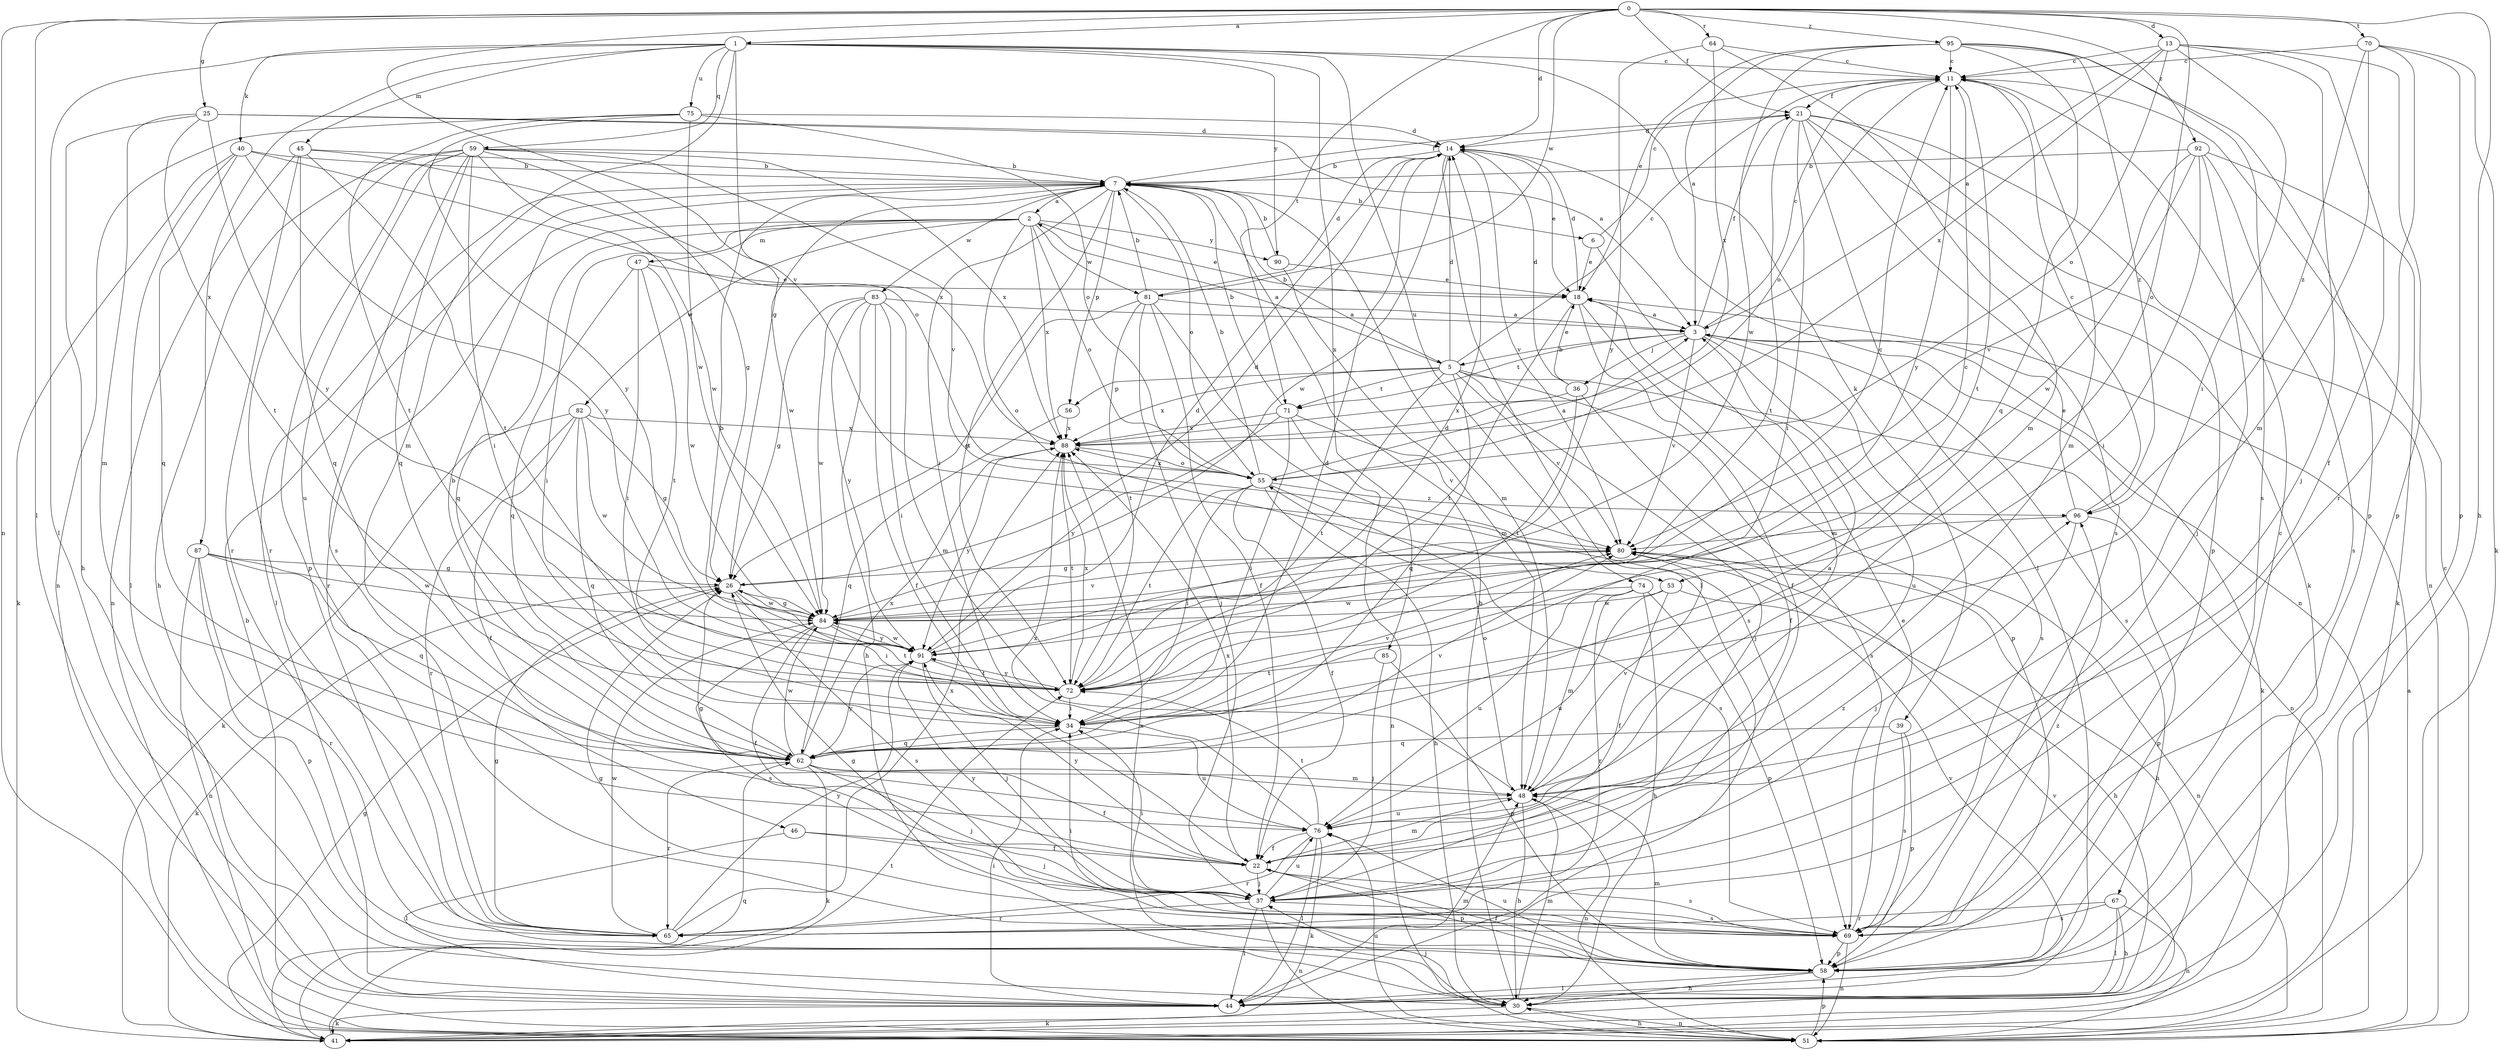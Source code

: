 strict digraph  {
0;
1;
2;
3;
5;
6;
7;
11;
13;
14;
18;
21;
22;
25;
26;
30;
34;
36;
37;
39;
40;
41;
44;
45;
46;
47;
48;
51;
53;
55;
56;
58;
59;
62;
64;
65;
67;
69;
70;
71;
72;
74;
75;
76;
80;
81;
82;
83;
84;
85;
87;
88;
90;
91;
92;
95;
96;
0 -> 1  [label=a];
0 -> 13  [label=d];
0 -> 14  [label=d];
0 -> 21  [label=f];
0 -> 25  [label=g];
0 -> 30  [label=h];
0 -> 44  [label=l];
0 -> 51  [label=n];
0 -> 53  [label=o];
0 -> 64  [label=r];
0 -> 70  [label=t];
0 -> 71  [label=t];
0 -> 80  [label=v];
0 -> 81  [label=w];
0 -> 92  [label=z];
0 -> 95  [label=z];
1 -> 11  [label=c];
1 -> 26  [label=g];
1 -> 39  [label=k];
1 -> 40  [label=k];
1 -> 44  [label=l];
1 -> 45  [label=m];
1 -> 46  [label=m];
1 -> 59  [label=q];
1 -> 74  [label=u];
1 -> 75  [label=u];
1 -> 85  [label=x];
1 -> 87  [label=x];
1 -> 90  [label=y];
2 -> 18  [label=e];
2 -> 34  [label=i];
2 -> 47  [label=m];
2 -> 53  [label=o];
2 -> 55  [label=o];
2 -> 62  [label=q];
2 -> 65  [label=r];
2 -> 81  [label=w];
2 -> 82  [label=w];
2 -> 88  [label=x];
2 -> 90  [label=y];
3 -> 5  [label=b];
3 -> 11  [label=c];
3 -> 21  [label=f];
3 -> 36  [label=j];
3 -> 41  [label=k];
3 -> 67  [label=s];
3 -> 69  [label=s];
3 -> 71  [label=t];
3 -> 76  [label=u];
3 -> 80  [label=v];
5 -> 2  [label=a];
5 -> 11  [label=c];
5 -> 14  [label=d];
5 -> 37  [label=j];
5 -> 51  [label=n];
5 -> 56  [label=p];
5 -> 62  [label=q];
5 -> 69  [label=s];
5 -> 71  [label=t];
5 -> 72  [label=t];
5 -> 80  [label=v];
5 -> 88  [label=x];
6 -> 11  [label=c];
6 -> 18  [label=e];
6 -> 76  [label=u];
7 -> 2  [label=a];
7 -> 5  [label=b];
7 -> 6  [label=b];
7 -> 21  [label=f];
7 -> 34  [label=i];
7 -> 44  [label=l];
7 -> 48  [label=m];
7 -> 55  [label=o];
7 -> 56  [label=p];
7 -> 72  [label=t];
7 -> 83  [label=w];
7 -> 84  [label=w];
11 -> 21  [label=f];
11 -> 48  [label=m];
11 -> 55  [label=o];
11 -> 72  [label=t];
11 -> 91  [label=y];
13 -> 3  [label=a];
13 -> 11  [label=c];
13 -> 22  [label=f];
13 -> 34  [label=i];
13 -> 37  [label=j];
13 -> 55  [label=o];
13 -> 58  [label=p];
13 -> 88  [label=x];
14 -> 7  [label=b];
14 -> 18  [label=e];
14 -> 44  [label=l];
14 -> 51  [label=n];
14 -> 80  [label=v];
14 -> 84  [label=w];
18 -> 3  [label=a];
18 -> 14  [label=d];
18 -> 22  [label=f];
18 -> 58  [label=p];
18 -> 72  [label=t];
21 -> 14  [label=d];
21 -> 34  [label=i];
21 -> 41  [label=k];
21 -> 44  [label=l];
21 -> 51  [label=n];
21 -> 58  [label=p];
21 -> 69  [label=s];
21 -> 72  [label=t];
22 -> 37  [label=j];
22 -> 48  [label=m];
22 -> 58  [label=p];
22 -> 69  [label=s];
22 -> 88  [label=x];
22 -> 91  [label=y];
25 -> 3  [label=a];
25 -> 14  [label=d];
25 -> 30  [label=h];
25 -> 48  [label=m];
25 -> 72  [label=t];
25 -> 91  [label=y];
26 -> 14  [label=d];
26 -> 34  [label=i];
26 -> 41  [label=k];
26 -> 69  [label=s];
26 -> 84  [label=w];
30 -> 7  [label=b];
30 -> 37  [label=j];
30 -> 41  [label=k];
30 -> 48  [label=m];
30 -> 51  [label=n];
30 -> 88  [label=x];
34 -> 62  [label=q];
34 -> 76  [label=u];
34 -> 80  [label=v];
36 -> 14  [label=d];
36 -> 18  [label=e];
36 -> 22  [label=f];
36 -> 72  [label=t];
36 -> 88  [label=x];
37 -> 34  [label=i];
37 -> 44  [label=l];
37 -> 51  [label=n];
37 -> 65  [label=r];
37 -> 69  [label=s];
37 -> 76  [label=u];
37 -> 91  [label=y];
37 -> 96  [label=z];
39 -> 58  [label=p];
39 -> 62  [label=q];
39 -> 69  [label=s];
40 -> 7  [label=b];
40 -> 41  [label=k];
40 -> 44  [label=l];
40 -> 55  [label=o];
40 -> 62  [label=q];
40 -> 91  [label=y];
41 -> 26  [label=g];
41 -> 62  [label=q];
41 -> 72  [label=t];
41 -> 80  [label=v];
44 -> 34  [label=i];
44 -> 41  [label=k];
44 -> 48  [label=m];
44 -> 80  [label=v];
45 -> 7  [label=b];
45 -> 51  [label=n];
45 -> 62  [label=q];
45 -> 65  [label=r];
45 -> 72  [label=t];
45 -> 88  [label=x];
46 -> 22  [label=f];
46 -> 37  [label=j];
46 -> 44  [label=l];
47 -> 18  [label=e];
47 -> 34  [label=i];
47 -> 62  [label=q];
47 -> 72  [label=t];
47 -> 84  [label=w];
48 -> 3  [label=a];
48 -> 30  [label=h];
48 -> 51  [label=n];
48 -> 55  [label=o];
48 -> 76  [label=u];
48 -> 80  [label=v];
51 -> 3  [label=a];
51 -> 7  [label=b];
51 -> 11  [label=c];
51 -> 30  [label=h];
51 -> 58  [label=p];
51 -> 76  [label=u];
53 -> 22  [label=f];
53 -> 30  [label=h];
53 -> 76  [label=u];
53 -> 84  [label=w];
55 -> 3  [label=a];
55 -> 7  [label=b];
55 -> 22  [label=f];
55 -> 30  [label=h];
55 -> 34  [label=i];
55 -> 69  [label=s];
55 -> 72  [label=t];
55 -> 88  [label=x];
55 -> 96  [label=z];
56 -> 62  [label=q];
56 -> 88  [label=x];
58 -> 11  [label=c];
58 -> 22  [label=f];
58 -> 26  [label=g];
58 -> 30  [label=h];
58 -> 44  [label=l];
58 -> 48  [label=m];
58 -> 76  [label=u];
59 -> 7  [label=b];
59 -> 26  [label=g];
59 -> 30  [label=h];
59 -> 34  [label=i];
59 -> 58  [label=p];
59 -> 62  [label=q];
59 -> 65  [label=r];
59 -> 69  [label=s];
59 -> 76  [label=u];
59 -> 80  [label=v];
59 -> 84  [label=w];
59 -> 88  [label=x];
62 -> 7  [label=b];
62 -> 14  [label=d];
62 -> 22  [label=f];
62 -> 37  [label=j];
62 -> 41  [label=k];
62 -> 48  [label=m];
62 -> 65  [label=r];
62 -> 80  [label=v];
62 -> 84  [label=w];
62 -> 88  [label=x];
62 -> 91  [label=y];
64 -> 11  [label=c];
64 -> 48  [label=m];
64 -> 88  [label=x];
64 -> 91  [label=y];
65 -> 26  [label=g];
65 -> 84  [label=w];
65 -> 88  [label=x];
65 -> 91  [label=y];
67 -> 30  [label=h];
67 -> 44  [label=l];
67 -> 51  [label=n];
67 -> 65  [label=r];
67 -> 69  [label=s];
69 -> 18  [label=e];
69 -> 26  [label=g];
69 -> 34  [label=i];
69 -> 51  [label=n];
69 -> 58  [label=p];
69 -> 96  [label=z];
70 -> 11  [label=c];
70 -> 41  [label=k];
70 -> 48  [label=m];
70 -> 58  [label=p];
70 -> 65  [label=r];
70 -> 96  [label=z];
71 -> 7  [label=b];
71 -> 34  [label=i];
71 -> 51  [label=n];
71 -> 80  [label=v];
71 -> 88  [label=x];
71 -> 91  [label=y];
72 -> 14  [label=d];
72 -> 34  [label=i];
72 -> 88  [label=x];
72 -> 91  [label=y];
74 -> 30  [label=h];
74 -> 48  [label=m];
74 -> 58  [label=p];
74 -> 65  [label=r];
74 -> 76  [label=u];
74 -> 84  [label=w];
75 -> 14  [label=d];
75 -> 51  [label=n];
75 -> 55  [label=o];
75 -> 72  [label=t];
75 -> 84  [label=w];
75 -> 91  [label=y];
76 -> 22  [label=f];
76 -> 26  [label=g];
76 -> 41  [label=k];
76 -> 44  [label=l];
76 -> 65  [label=r];
76 -> 72  [label=t];
76 -> 88  [label=x];
80 -> 26  [label=g];
80 -> 30  [label=h];
80 -> 51  [label=n];
81 -> 3  [label=a];
81 -> 7  [label=b];
81 -> 14  [label=d];
81 -> 22  [label=f];
81 -> 26  [label=g];
81 -> 37  [label=j];
81 -> 69  [label=s];
81 -> 72  [label=t];
82 -> 22  [label=f];
82 -> 26  [label=g];
82 -> 41  [label=k];
82 -> 62  [label=q];
82 -> 65  [label=r];
82 -> 84  [label=w];
82 -> 88  [label=x];
83 -> 3  [label=a];
83 -> 22  [label=f];
83 -> 26  [label=g];
83 -> 30  [label=h];
83 -> 34  [label=i];
83 -> 48  [label=m];
83 -> 84  [label=w];
83 -> 91  [label=y];
84 -> 11  [label=c];
84 -> 22  [label=f];
84 -> 26  [label=g];
84 -> 69  [label=s];
84 -> 72  [label=t];
84 -> 80  [label=v];
84 -> 91  [label=y];
85 -> 37  [label=j];
85 -> 58  [label=p];
85 -> 72  [label=t];
87 -> 26  [label=g];
87 -> 51  [label=n];
87 -> 58  [label=p];
87 -> 62  [label=q];
87 -> 65  [label=r];
87 -> 84  [label=w];
88 -> 55  [label=o];
88 -> 72  [label=t];
88 -> 91  [label=y];
90 -> 7  [label=b];
90 -> 18  [label=e];
90 -> 48  [label=m];
91 -> 7  [label=b];
91 -> 11  [label=c];
91 -> 14  [label=d];
91 -> 37  [label=j];
91 -> 72  [label=t];
91 -> 84  [label=w];
92 -> 7  [label=b];
92 -> 34  [label=i];
92 -> 37  [label=j];
92 -> 41  [label=k];
92 -> 69  [label=s];
92 -> 80  [label=v];
92 -> 84  [label=w];
95 -> 3  [label=a];
95 -> 11  [label=c];
95 -> 18  [label=e];
95 -> 58  [label=p];
95 -> 62  [label=q];
95 -> 69  [label=s];
95 -> 84  [label=w];
95 -> 96  [label=z];
96 -> 11  [label=c];
96 -> 18  [label=e];
96 -> 37  [label=j];
96 -> 58  [label=p];
96 -> 80  [label=v];
}
